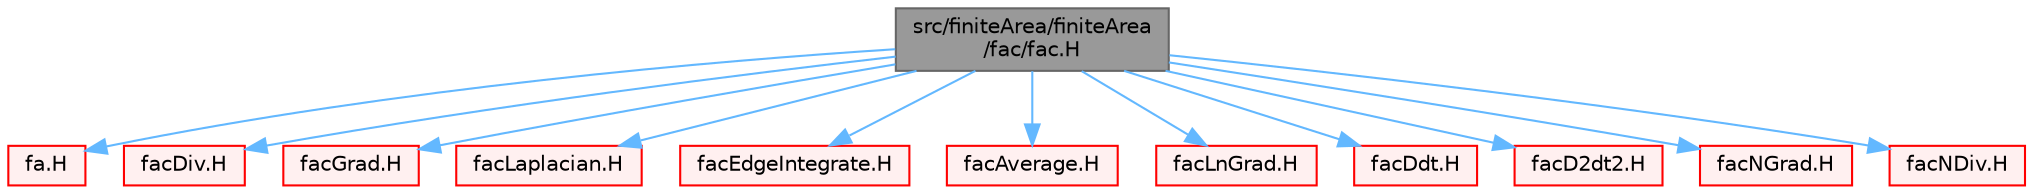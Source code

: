 digraph "src/finiteArea/finiteArea/fac/fac.H"
{
 // LATEX_PDF_SIZE
  bgcolor="transparent";
  edge [fontname=Helvetica,fontsize=10,labelfontname=Helvetica,labelfontsize=10];
  node [fontname=Helvetica,fontsize=10,shape=box,height=0.2,width=0.4];
  Node1 [id="Node000001",label="src/finiteArea/finiteArea\l/fac/fac.H",height=0.2,width=0.4,color="gray40", fillcolor="grey60", style="filled", fontcolor="black",tooltip="Namespace of functions to calculate explicit derivatives."];
  Node1 -> Node2 [id="edge1_Node000001_Node000002",color="steelblue1",style="solid",tooltip=" "];
  Node2 [id="Node000002",label="fa.H",height=0.2,width=0.4,color="red", fillcolor="#FFF0F0", style="filled",URL="$fa_8H.html",tooltip=" "];
  Node1 -> Node30 [id="edge2_Node000001_Node000030",color="steelblue1",style="solid",tooltip=" "];
  Node30 [id="Node000030",label="facDiv.H",height=0.2,width=0.4,color="red", fillcolor="#FFF0F0", style="filled",URL="$facDiv_8H.html",tooltip="Calculate the divergence of the given field."];
  Node1 -> Node135 [id="edge3_Node000001_Node000135",color="steelblue1",style="solid",tooltip=" "];
  Node135 [id="Node000135",label="facGrad.H",height=0.2,width=0.4,color="red", fillcolor="#FFF0F0", style="filled",URL="$facGrad_8H.html",tooltip="Calculate the gradient of the given field."];
  Node1 -> Node136 [id="edge4_Node000001_Node000136",color="steelblue1",style="solid",tooltip=" "];
  Node136 [id="Node000136",label="facLaplacian.H",height=0.2,width=0.4,color="red", fillcolor="#FFF0F0", style="filled",URL="$facLaplacian_8H.html",tooltip="Calculate the laplacian of the given field."];
  Node1 -> Node222 [id="edge5_Node000001_Node000222",color="steelblue1",style="solid",tooltip=" "];
  Node222 [id="Node000222",label="facEdgeIntegrate.H",height=0.2,width=0.4,color="red", fillcolor="#FFF0F0", style="filled",URL="$facEdgeIntegrate_8H.html",tooltip="Edge integrate edgeField creating a areaField. Edge sum a edgeField creating a areaField."];
  Node1 -> Node223 [id="edge6_Node000001_Node000223",color="steelblue1",style="solid",tooltip=" "];
  Node223 [id="Node000223",label="facAverage.H",height=0.2,width=0.4,color="red", fillcolor="#FFF0F0", style="filled",URL="$facAverage_8H.html",tooltip="Edge-weighted average a edgeField creating a areaField."];
  Node1 -> Node224 [id="edge7_Node000001_Node000224",color="steelblue1",style="solid",tooltip=" "];
  Node224 [id="Node000224",label="facLnGrad.H",height=0.2,width=0.4,color="red", fillcolor="#FFF0F0", style="filled",URL="$facLnGrad_8H.html",tooltip="Calculate the lnGrad of the given areaField."];
  Node1 -> Node225 [id="edge8_Node000001_Node000225",color="steelblue1",style="solid",tooltip=" "];
  Node225 [id="Node000225",label="facDdt.H",height=0.2,width=0.4,color="red", fillcolor="#FFF0F0", style="filled",URL="$facDdt_8H.html",tooltip="Calculate the first temporal derivative."];
  Node1 -> Node226 [id="edge9_Node000001_Node000226",color="steelblue1",style="solid",tooltip=" "];
  Node226 [id="Node000226",label="facD2dt2.H",height=0.2,width=0.4,color="red", fillcolor="#FFF0F0", style="filled",URL="$facD2dt2_8H.html",tooltip=" "];
  Node1 -> Node227 [id="edge10_Node000001_Node000227",color="steelblue1",style="solid",tooltip=" "];
  Node227 [id="Node000227",label="facNGrad.H",height=0.2,width=0.4,color="red", fillcolor="#FFF0F0", style="filled",URL="$facNGrad_8H.html",tooltip="Calculate the gradient normal to the surface of the given field."];
  Node1 -> Node228 [id="edge11_Node000001_Node000228",color="steelblue1",style="solid",tooltip=" "];
  Node228 [id="Node000228",label="facNDiv.H",height=0.2,width=0.4,color="red", fillcolor="#FFF0F0", style="filled",URL="$facNDiv_8H.html",tooltip="Calculate the divergence of the given field."];
}
